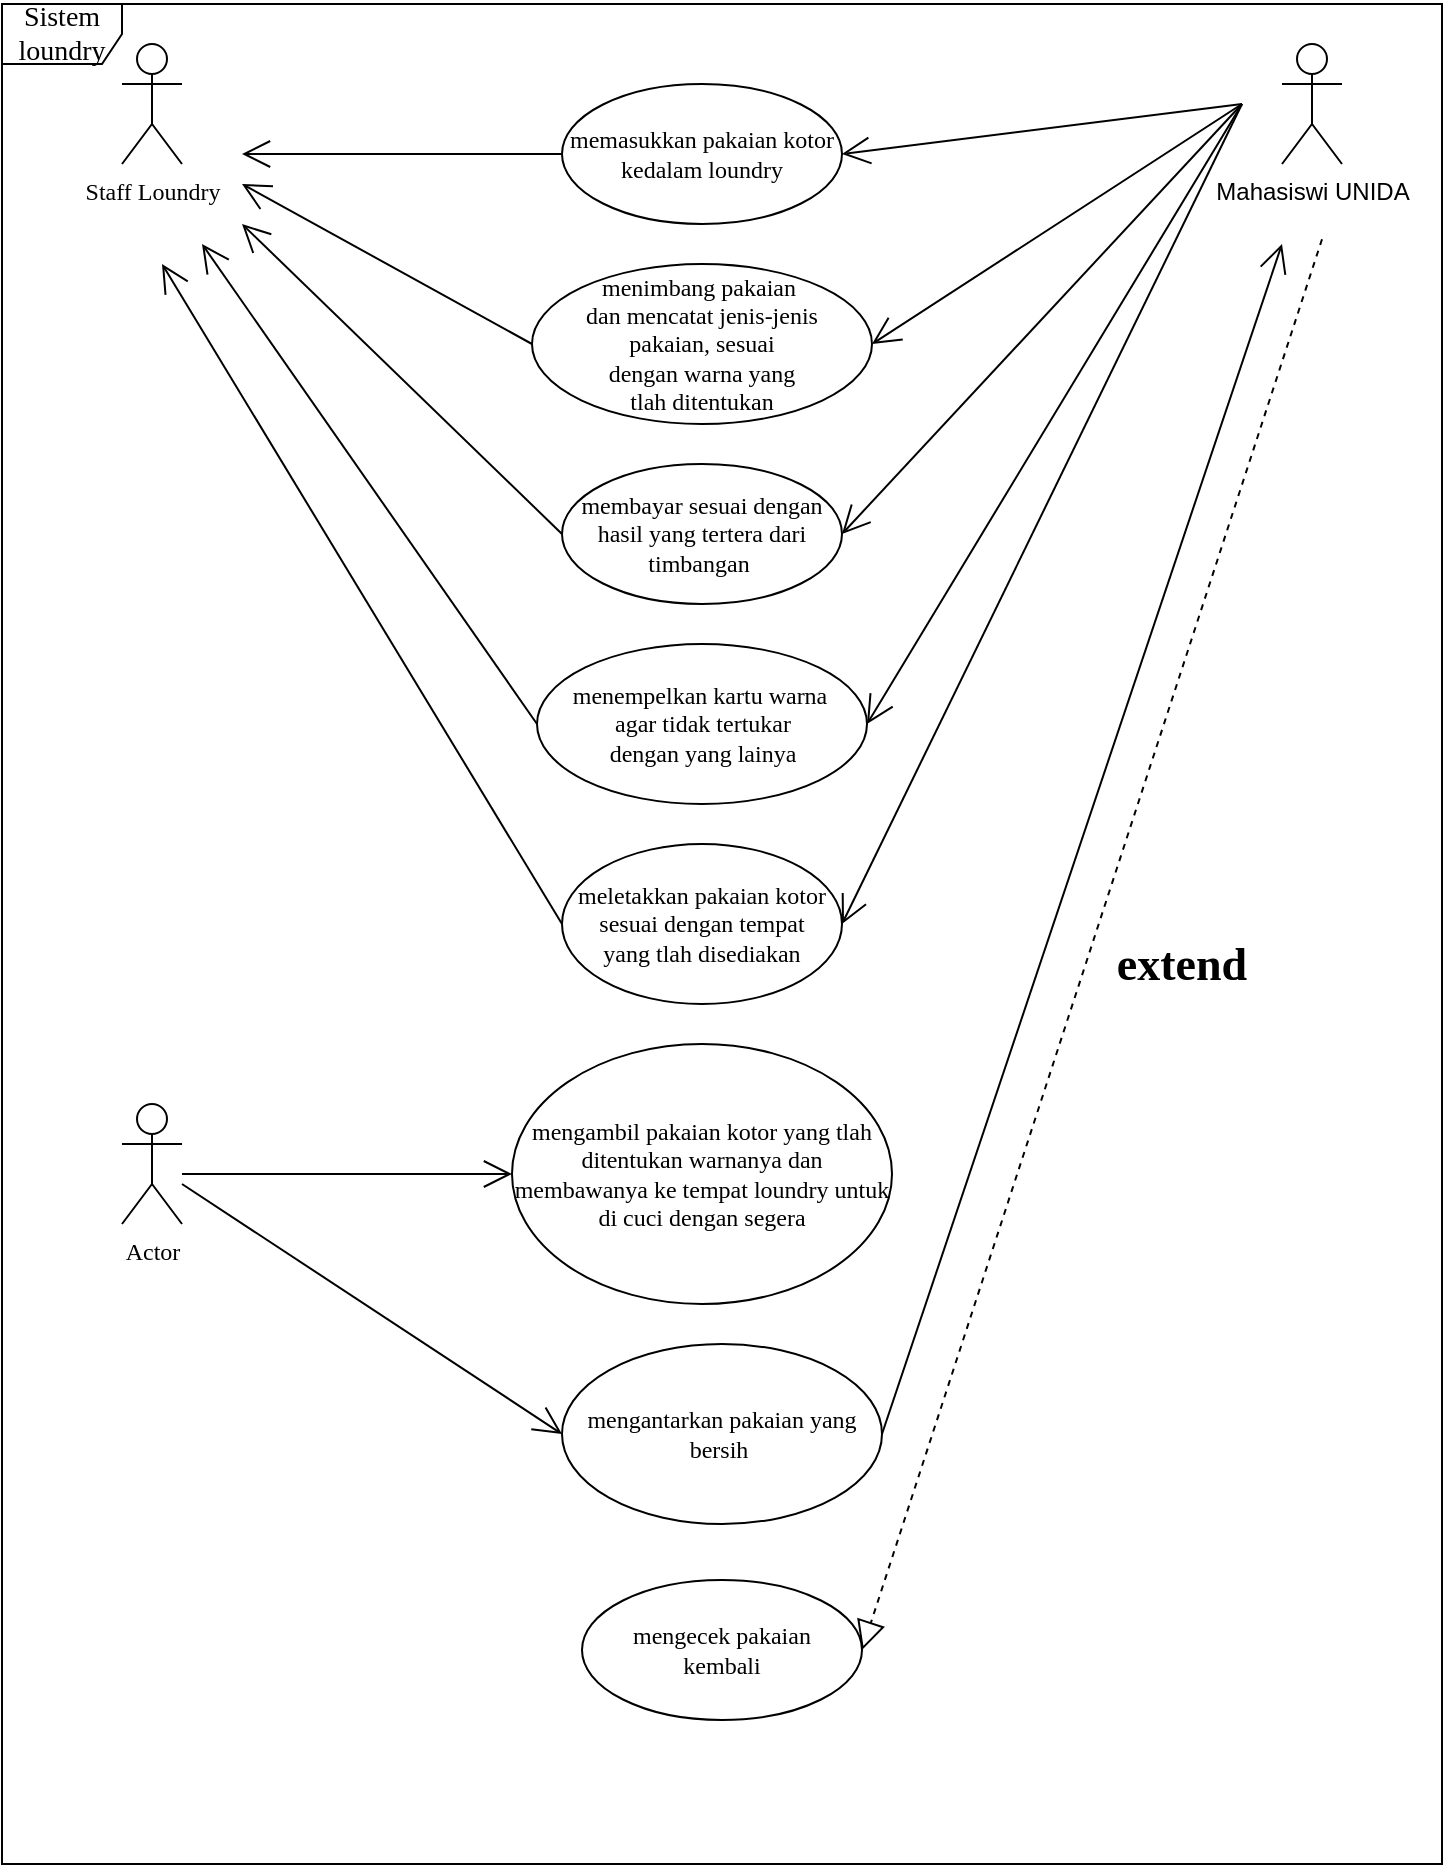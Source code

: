 <mxfile version="15.2.7" type="github">
  <diagram id="X9LM8-6OHPxSq_sSTRPZ" name="Page-1">
    <mxGraphModel dx="868" dy="482" grid="1" gridSize="10" guides="1" tooltips="1" connect="1" arrows="1" fold="1" page="1" pageScale="1" pageWidth="850" pageHeight="1100" math="0" shadow="0">
      <root>
        <mxCell id="0" />
        <mxCell id="1" parent="0" />
        <mxCell id="zo-8hfbHLIxNELYUZ-1K-1" value="Staff Loundry" style="shape=umlActor;verticalLabelPosition=bottom;verticalAlign=top;html=1;outlineConnect=0;fontFamily=Times New Roman;" parent="1" vertex="1">
          <mxGeometry x="110" y="90" width="30" height="60" as="geometry" />
        </mxCell>
        <mxCell id="zo-8hfbHLIxNELYUZ-1K-2" value="Mahasiswi UNIDA" style="shape=umlActor;verticalLabelPosition=bottom;verticalAlign=top;html=1;outlineConnect=0;" parent="1" vertex="1">
          <mxGeometry x="690" y="90" width="30" height="60" as="geometry" />
        </mxCell>
        <mxCell id="zo-8hfbHLIxNELYUZ-1K-3" value="memasukkan pakaian kotor&lt;br&gt;kedalam loundry" style="ellipse;whiteSpace=wrap;html=1;fontFamily=Times New Roman;" parent="1" vertex="1">
          <mxGeometry x="330" y="110" width="140" height="70" as="geometry" />
        </mxCell>
        <mxCell id="zo-8hfbHLIxNELYUZ-1K-4" value="menimbang pakaian&amp;nbsp;&lt;br&gt;dan mencatat jenis-jenis&lt;br&gt;pakaian, sesuai&lt;br&gt;dengan warna yang&lt;br&gt;tlah ditentukan" style="ellipse;whiteSpace=wrap;html=1;fontFamily=Times New Roman;" parent="1" vertex="1">
          <mxGeometry x="315" y="200" width="170" height="80" as="geometry" />
        </mxCell>
        <mxCell id="zo-8hfbHLIxNELYUZ-1K-5" value="membayar sesuai dengan hasil yang tertera dari timbangan&amp;nbsp;" style="ellipse;whiteSpace=wrap;html=1;fontFamily=Times New Roman;" parent="1" vertex="1">
          <mxGeometry x="330" y="300" width="140" height="70" as="geometry" />
        </mxCell>
        <mxCell id="zo-8hfbHLIxNELYUZ-1K-6" value="menempelkan kartu warna&amp;nbsp;&lt;br&gt;agar tidak tertukar&lt;br&gt;dengan yang lainya" style="ellipse;whiteSpace=wrap;html=1;fontFamily=Times New Roman;" parent="1" vertex="1">
          <mxGeometry x="317.5" y="390" width="165" height="80" as="geometry" />
        </mxCell>
        <mxCell id="zo-8hfbHLIxNELYUZ-1K-7" value="meletakkan pakaian kotor sesuai dengan tempat&lt;br&gt;yang tlah disediakan" style="ellipse;whiteSpace=wrap;html=1;fontFamily=Times New Roman;" parent="1" vertex="1">
          <mxGeometry x="330" y="490" width="140" height="80" as="geometry" />
        </mxCell>
        <mxCell id="zo-8hfbHLIxNELYUZ-1K-8" value="Actor" style="shape=umlActor;verticalLabelPosition=bottom;verticalAlign=top;html=1;fontFamily=Times New Roman;" parent="1" vertex="1">
          <mxGeometry x="110" y="620" width="30" height="60" as="geometry" />
        </mxCell>
        <mxCell id="zo-8hfbHLIxNELYUZ-1K-9" value="mengambil pakaian kotor yang tlah ditentukan warnanya dan membawanya ke tempat loundry untuk di cuci dengan segera" style="ellipse;whiteSpace=wrap;html=1;fontFamily=Times New Roman;" parent="1" vertex="1">
          <mxGeometry x="305" y="590" width="190" height="130" as="geometry" />
        </mxCell>
        <mxCell id="zo-8hfbHLIxNELYUZ-1K-12" value="" style="endArrow=open;endFill=1;endSize=12;html=1;fontFamily=Times New Roman;entryX=1;entryY=0.5;entryDx=0;entryDy=0;" parent="1" target="zo-8hfbHLIxNELYUZ-1K-3" edge="1">
          <mxGeometry width="160" relative="1" as="geometry">
            <mxPoint x="670" y="120" as="sourcePoint" />
            <mxPoint x="500" y="350" as="targetPoint" />
          </mxGeometry>
        </mxCell>
        <mxCell id="zo-8hfbHLIxNELYUZ-1K-13" value="" style="endArrow=open;endFill=1;endSize=12;html=1;fontFamily=Times New Roman;entryX=1;entryY=0.5;entryDx=0;entryDy=0;" parent="1" target="zo-8hfbHLIxNELYUZ-1K-4" edge="1">
          <mxGeometry width="160" relative="1" as="geometry">
            <mxPoint x="670" y="120" as="sourcePoint" />
            <mxPoint x="490" y="230" as="targetPoint" />
          </mxGeometry>
        </mxCell>
        <mxCell id="zo-8hfbHLIxNELYUZ-1K-14" value="" style="endArrow=open;endFill=1;endSize=12;html=1;fontFamily=Times New Roman;entryX=1;entryY=0.5;entryDx=0;entryDy=0;" parent="1" target="zo-8hfbHLIxNELYUZ-1K-5" edge="1">
          <mxGeometry width="160" relative="1" as="geometry">
            <mxPoint x="670" y="120" as="sourcePoint" />
            <mxPoint x="500" y="350" as="targetPoint" />
          </mxGeometry>
        </mxCell>
        <mxCell id="zo-8hfbHLIxNELYUZ-1K-15" value="" style="endArrow=open;endFill=1;endSize=12;html=1;fontFamily=Times New Roman;entryX=1;entryY=0.5;entryDx=0;entryDy=0;" parent="1" target="zo-8hfbHLIxNELYUZ-1K-6" edge="1">
          <mxGeometry width="160" relative="1" as="geometry">
            <mxPoint x="670" y="120" as="sourcePoint" />
            <mxPoint x="500" y="350" as="targetPoint" />
          </mxGeometry>
        </mxCell>
        <mxCell id="zo-8hfbHLIxNELYUZ-1K-16" value="" style="endArrow=open;endFill=1;endSize=12;html=1;fontFamily=Times New Roman;entryX=1;entryY=0.5;entryDx=0;entryDy=0;" parent="1" target="zo-8hfbHLIxNELYUZ-1K-7" edge="1">
          <mxGeometry width="160" relative="1" as="geometry">
            <mxPoint x="670" y="120" as="sourcePoint" />
            <mxPoint x="500" y="350" as="targetPoint" />
          </mxGeometry>
        </mxCell>
        <mxCell id="zo-8hfbHLIxNELYUZ-1K-17" value="" style="endArrow=open;endFill=1;endSize=12;html=1;fontFamily=Times New Roman;entryX=0;entryY=0.5;entryDx=0;entryDy=0;" parent="1" target="zo-8hfbHLIxNELYUZ-1K-9" edge="1">
          <mxGeometry width="160" relative="1" as="geometry">
            <mxPoint x="140" y="655" as="sourcePoint" />
            <mxPoint x="230" y="590" as="targetPoint" />
          </mxGeometry>
        </mxCell>
        <mxCell id="zo-8hfbHLIxNELYUZ-1K-19" value="mengantarkan pakaian yang bersih&amp;nbsp;" style="ellipse;whiteSpace=wrap;html=1;fontFamily=Times New Roman;" parent="1" vertex="1">
          <mxGeometry x="330" y="740" width="160" height="90" as="geometry" />
        </mxCell>
        <mxCell id="zo-8hfbHLIxNELYUZ-1K-20" value="" style="endArrow=open;endFill=1;endSize=12;html=1;fontFamily=Times New Roman;entryX=0;entryY=0.5;entryDx=0;entryDy=0;" parent="1" target="zo-8hfbHLIxNELYUZ-1K-19" edge="1">
          <mxGeometry width="160" relative="1" as="geometry">
            <mxPoint x="140" y="660" as="sourcePoint" />
            <mxPoint x="500" y="600" as="targetPoint" />
          </mxGeometry>
        </mxCell>
        <mxCell id="zo-8hfbHLIxNELYUZ-1K-21" value="" style="endArrow=open;endFill=1;endSize=12;html=1;fontFamily=Times New Roman;" parent="1" edge="1">
          <mxGeometry width="160" relative="1" as="geometry">
            <mxPoint x="490" y="785" as="sourcePoint" />
            <mxPoint x="690" y="190" as="targetPoint" />
          </mxGeometry>
        </mxCell>
        <mxCell id="zo-8hfbHLIxNELYUZ-1K-22" value="" style="endArrow=open;endFill=1;endSize=12;html=1;fontFamily=Times New Roman;exitX=0;exitY=0.5;exitDx=0;exitDy=0;" parent="1" source="zo-8hfbHLIxNELYUZ-1K-3" edge="1">
          <mxGeometry width="160" relative="1" as="geometry">
            <mxPoint x="370" y="350" as="sourcePoint" />
            <mxPoint x="170" y="145" as="targetPoint" />
          </mxGeometry>
        </mxCell>
        <mxCell id="zo-8hfbHLIxNELYUZ-1K-23" value="" style="endArrow=open;endFill=1;endSize=12;html=1;fontFamily=Times New Roman;exitX=0;exitY=0.5;exitDx=0;exitDy=0;" parent="1" source="zo-8hfbHLIxNELYUZ-1K-4" edge="1">
          <mxGeometry width="160" relative="1" as="geometry">
            <mxPoint x="370" y="350" as="sourcePoint" />
            <mxPoint x="170" y="160" as="targetPoint" />
          </mxGeometry>
        </mxCell>
        <mxCell id="zo-8hfbHLIxNELYUZ-1K-24" value="" style="endArrow=open;endFill=1;endSize=12;html=1;fontFamily=Times New Roman;exitX=0;exitY=0.5;exitDx=0;exitDy=0;" parent="1" source="zo-8hfbHLIxNELYUZ-1K-5" edge="1">
          <mxGeometry width="160" relative="1" as="geometry">
            <mxPoint x="370" y="350" as="sourcePoint" />
            <mxPoint x="170" y="180" as="targetPoint" />
          </mxGeometry>
        </mxCell>
        <mxCell id="zo-8hfbHLIxNELYUZ-1K-25" value="" style="endArrow=open;endFill=1;endSize=12;html=1;fontFamily=Times New Roman;exitX=0;exitY=0.5;exitDx=0;exitDy=0;" parent="1" source="zo-8hfbHLIxNELYUZ-1K-6" edge="1">
          <mxGeometry width="160" relative="1" as="geometry">
            <mxPoint x="370" y="350" as="sourcePoint" />
            <mxPoint x="150" y="190" as="targetPoint" />
          </mxGeometry>
        </mxCell>
        <mxCell id="zo-8hfbHLIxNELYUZ-1K-26" value="" style="endArrow=open;endFill=1;endSize=12;html=1;fontFamily=Times New Roman;exitX=0;exitY=0.5;exitDx=0;exitDy=0;" parent="1" source="zo-8hfbHLIxNELYUZ-1K-7" edge="1">
          <mxGeometry width="160" relative="1" as="geometry">
            <mxPoint x="370" y="350" as="sourcePoint" />
            <mxPoint x="130" y="200" as="targetPoint" />
          </mxGeometry>
        </mxCell>
        <mxCell id="zo-8hfbHLIxNELYUZ-1K-28" value="mengecek pakaian &lt;br&gt;kembali" style="ellipse;whiteSpace=wrap;html=1;fontFamily=Times New Roman;" parent="1" vertex="1">
          <mxGeometry x="340" y="858" width="140" height="70" as="geometry" />
        </mxCell>
        <mxCell id="zo-8hfbHLIxNELYUZ-1K-29" value="extend&#xa;" style="text;align=center;fontStyle=1;verticalAlign=middle;spacingLeft=3;spacingRight=3;strokeColor=none;rotatable=0;points=[[0,0.5],[1,0.5]];portConstraint=eastwest;fontFamily=Times New Roman;fontSize=23;" parent="1" vertex="1">
          <mxGeometry x="570" y="520" width="140" height="83" as="geometry" />
        </mxCell>
        <mxCell id="zo-8hfbHLIxNELYUZ-1K-32" value="" style="endArrow=block;dashed=1;endFill=0;endSize=12;html=1;fontFamily=Times New Roman;fontSize=23;entryX=1;entryY=0.5;entryDx=0;entryDy=0;" parent="1" target="zo-8hfbHLIxNELYUZ-1K-28" edge="1">
          <mxGeometry width="160" relative="1" as="geometry">
            <mxPoint x="710" y="187.647" as="sourcePoint" />
            <mxPoint x="530" y="510" as="targetPoint" />
          </mxGeometry>
        </mxCell>
        <mxCell id="zo-8hfbHLIxNELYUZ-1K-35" value="&lt;font style=&quot;font-size: 14px&quot;&gt;Sistem loundry&lt;/font&gt;" style="shape=umlFrame;whiteSpace=wrap;html=1;fontFamily=Times New Roman;fontSize=12;" parent="1" vertex="1">
          <mxGeometry x="50" y="70" width="720" height="930" as="geometry" />
        </mxCell>
      </root>
    </mxGraphModel>
  </diagram>
</mxfile>
